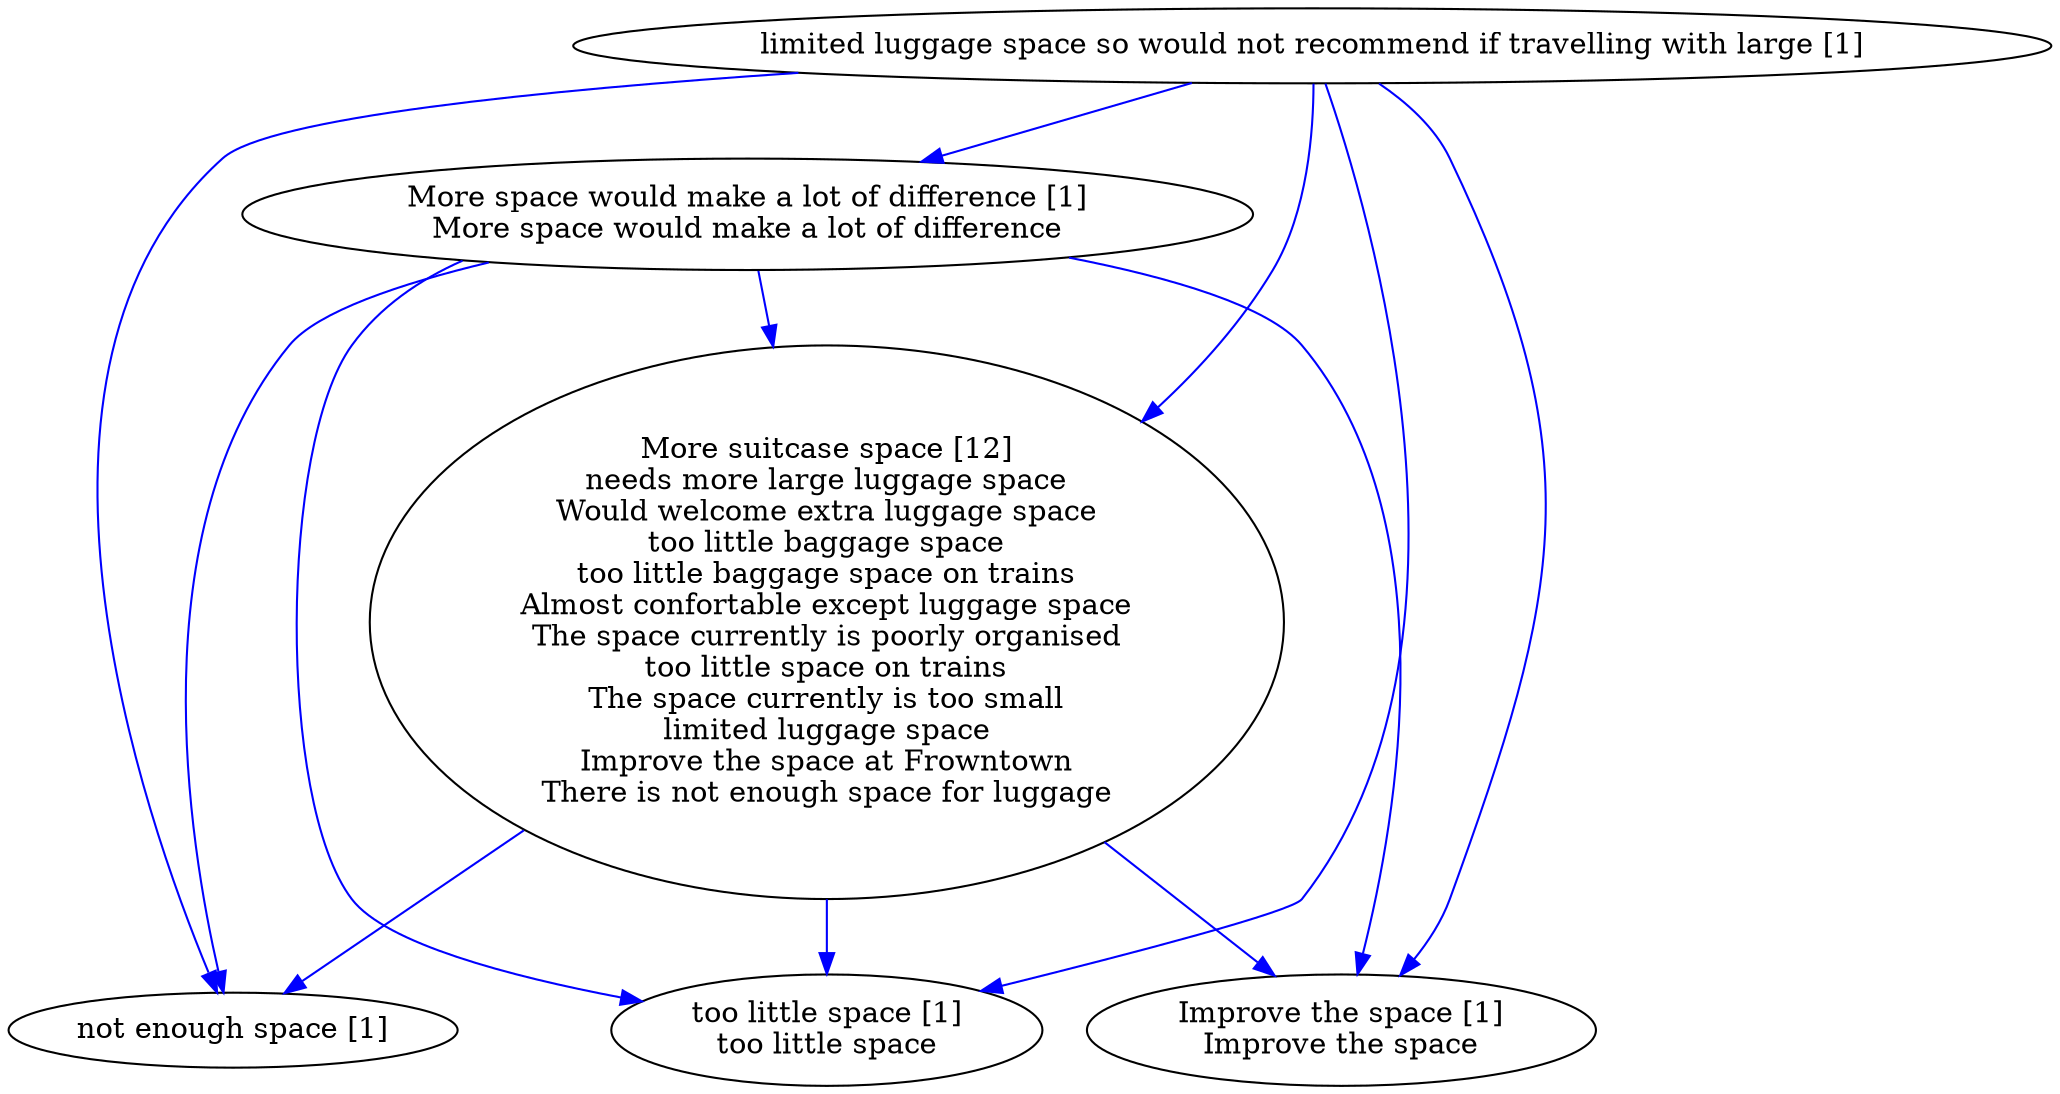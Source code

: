 digraph collapsedGraph {
"More suitcase space [12]\nneeds more large luggage space\nWould welcome extra luggage space\ntoo little baggage space\ntoo little baggage space on trains\nAlmost confortable except luggage space\nThe space currently is poorly organised\ntoo little space on trains\nThe space currently is too small\nlimited luggage space\nImprove the space at Frowntown\nThere is not enough space for luggage""Improve the space [1]\nImprove the space""More space would make a lot of difference [1]\nMore space would make a lot of difference""limited luggage space so would not recommend if travelling with large [1]""not enough space [1]""too little space [1]\ntoo little space""More space would make a lot of difference [1]\nMore space would make a lot of difference" -> "Improve the space [1]\nImprove the space" [color=blue]
"limited luggage space so would not recommend if travelling with large [1]" -> "Improve the space [1]\nImprove the space" [color=blue]
"limited luggage space so would not recommend if travelling with large [1]" -> "More space would make a lot of difference [1]\nMore space would make a lot of difference" [color=blue]
"limited luggage space so would not recommend if travelling with large [1]" -> "More suitcase space [12]\nneeds more large luggage space\nWould welcome extra luggage space\ntoo little baggage space\ntoo little baggage space on trains\nAlmost confortable except luggage space\nThe space currently is poorly organised\ntoo little space on trains\nThe space currently is too small\nlimited luggage space\nImprove the space at Frowntown\nThere is not enough space for luggage" [color=blue]
"More space would make a lot of difference [1]\nMore space would make a lot of difference" -> "not enough space [1]" [color=blue]
"limited luggage space so would not recommend if travelling with large [1]" -> "not enough space [1]" [color=blue]
"More space would make a lot of difference [1]\nMore space would make a lot of difference" -> "too little space [1]\ntoo little space" [color=blue]
"limited luggage space so would not recommend if travelling with large [1]" -> "too little space [1]\ntoo little space" [color=blue]
"More space would make a lot of difference [1]\nMore space would make a lot of difference" -> "More suitcase space [12]\nneeds more large luggage space\nWould welcome extra luggage space\ntoo little baggage space\ntoo little baggage space on trains\nAlmost confortable except luggage space\nThe space currently is poorly organised\ntoo little space on trains\nThe space currently is too small\nlimited luggage space\nImprove the space at Frowntown\nThere is not enough space for luggage" [color=blue]
"More suitcase space [12]\nneeds more large luggage space\nWould welcome extra luggage space\ntoo little baggage space\ntoo little baggage space on trains\nAlmost confortable except luggage space\nThe space currently is poorly organised\ntoo little space on trains\nThe space currently is too small\nlimited luggage space\nImprove the space at Frowntown\nThere is not enough space for luggage" -> "not enough space [1]" [color=blue]
"More suitcase space [12]\nneeds more large luggage space\nWould welcome extra luggage space\ntoo little baggage space\ntoo little baggage space on trains\nAlmost confortable except luggage space\nThe space currently is poorly organised\ntoo little space on trains\nThe space currently is too small\nlimited luggage space\nImprove the space at Frowntown\nThere is not enough space for luggage" -> "too little space [1]\ntoo little space" [color=blue]
"More suitcase space [12]\nneeds more large luggage space\nWould welcome extra luggage space\ntoo little baggage space\ntoo little baggage space on trains\nAlmost confortable except luggage space\nThe space currently is poorly organised\ntoo little space on trains\nThe space currently is too small\nlimited luggage space\nImprove the space at Frowntown\nThere is not enough space for luggage" -> "Improve the space [1]\nImprove the space" [color=blue]
}